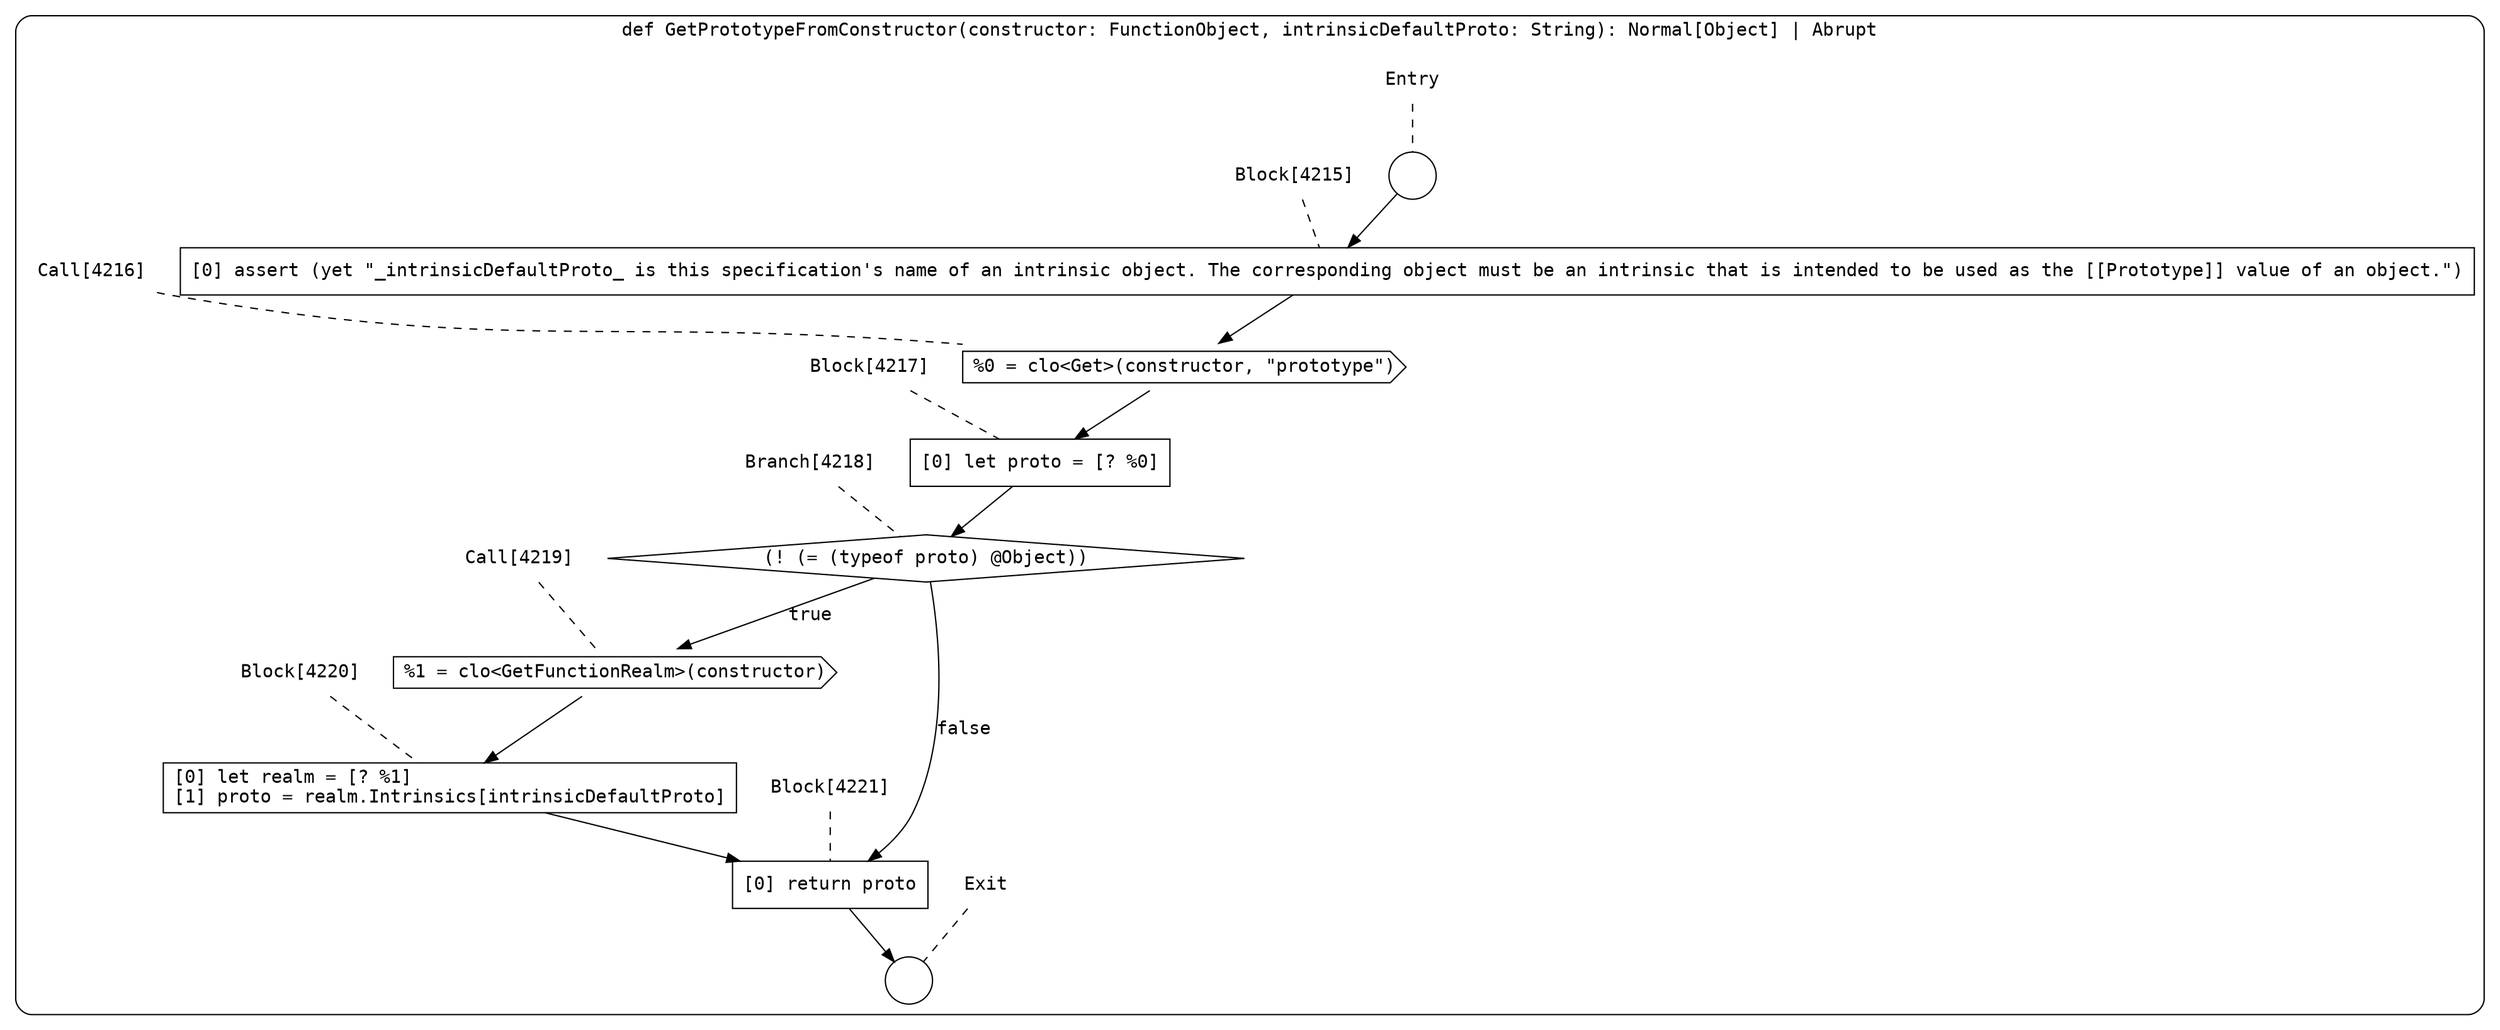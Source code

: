 digraph {
  graph [fontname = "Consolas"]
  node [fontname = "Consolas"]
  edge [fontname = "Consolas"]
  subgraph cluster1074 {
    label = "def GetPrototypeFromConstructor(constructor: FunctionObject, intrinsicDefaultProto: String): Normal[Object] | Abrupt"
    style = rounded
    cluster1074_entry_name [shape=none, label=<<font color="black">Entry</font>>]
    cluster1074_entry_name -> cluster1074_entry [arrowhead=none, color="black", style=dashed]
    cluster1074_entry [shape=circle label=" " color="black" fillcolor="white" style=filled]
    cluster1074_entry -> node4215 [color="black"]
    cluster1074_exit_name [shape=none, label=<<font color="black">Exit</font>>]
    cluster1074_exit_name -> cluster1074_exit [arrowhead=none, color="black", style=dashed]
    cluster1074_exit [shape=circle label=" " color="black" fillcolor="white" style=filled]
    node4215_name [shape=none, label=<<font color="black">Block[4215]</font>>]
    node4215_name -> node4215 [arrowhead=none, color="black", style=dashed]
    node4215 [shape=box, label=<<font color="black">[0] assert (yet &quot;_intrinsicDefaultProto_ is this specification's name of an intrinsic object. The corresponding object must be an intrinsic that is intended to be used as the [[Prototype]] value of an object.&quot;)<BR ALIGN="LEFT"/></font>> color="black" fillcolor="white", style=filled]
    node4215 -> node4216 [color="black"]
    node4216_name [shape=none, label=<<font color="black">Call[4216]</font>>]
    node4216_name -> node4216 [arrowhead=none, color="black", style=dashed]
    node4216 [shape=cds, label=<<font color="black">%0 = clo&lt;Get&gt;(constructor, &quot;prototype&quot;)</font>> color="black" fillcolor="white", style=filled]
    node4216 -> node4217 [color="black"]
    node4217_name [shape=none, label=<<font color="black">Block[4217]</font>>]
    node4217_name -> node4217 [arrowhead=none, color="black", style=dashed]
    node4217 [shape=box, label=<<font color="black">[0] let proto = [? %0]<BR ALIGN="LEFT"/></font>> color="black" fillcolor="white", style=filled]
    node4217 -> node4218 [color="black"]
    node4218_name [shape=none, label=<<font color="black">Branch[4218]</font>>]
    node4218_name -> node4218 [arrowhead=none, color="black", style=dashed]
    node4218 [shape=diamond, label=<<font color="black">(! (= (typeof proto) @Object))</font>> color="black" fillcolor="white", style=filled]
    node4218 -> node4219 [label=<<font color="black">true</font>> color="black"]
    node4218 -> node4221 [label=<<font color="black">false</font>> color="black"]
    node4219_name [shape=none, label=<<font color="black">Call[4219]</font>>]
    node4219_name -> node4219 [arrowhead=none, color="black", style=dashed]
    node4219 [shape=cds, label=<<font color="black">%1 = clo&lt;GetFunctionRealm&gt;(constructor)</font>> color="black" fillcolor="white", style=filled]
    node4219 -> node4220 [color="black"]
    node4221_name [shape=none, label=<<font color="black">Block[4221]</font>>]
    node4221_name -> node4221 [arrowhead=none, color="black", style=dashed]
    node4221 [shape=box, label=<<font color="black">[0] return proto<BR ALIGN="LEFT"/></font>> color="black" fillcolor="white", style=filled]
    node4221 -> cluster1074_exit [color="black"]
    node4220_name [shape=none, label=<<font color="black">Block[4220]</font>>]
    node4220_name -> node4220 [arrowhead=none, color="black", style=dashed]
    node4220 [shape=box, label=<<font color="black">[0] let realm = [? %1]<BR ALIGN="LEFT"/>[1] proto = realm.Intrinsics[intrinsicDefaultProto]<BR ALIGN="LEFT"/></font>> color="black" fillcolor="white", style=filled]
    node4220 -> node4221 [color="black"]
  }
}